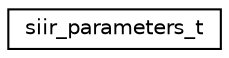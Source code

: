 digraph "Graphical Class Hierarchy"
{
 // LATEX_PDF_SIZE
  edge [fontname="Helvetica",fontsize="10",labelfontname="Helvetica",labelfontsize="10"];
  node [fontname="Helvetica",fontsize="10",shape=record];
  rankdir="LR";
  Node0 [label="siir_parameters_t",height=0.2,width=0.4,color="black", fillcolor="white", style="filled",URL="$structsiir__parameters__t.html",tooltip="SIIR process parameters."];
}
